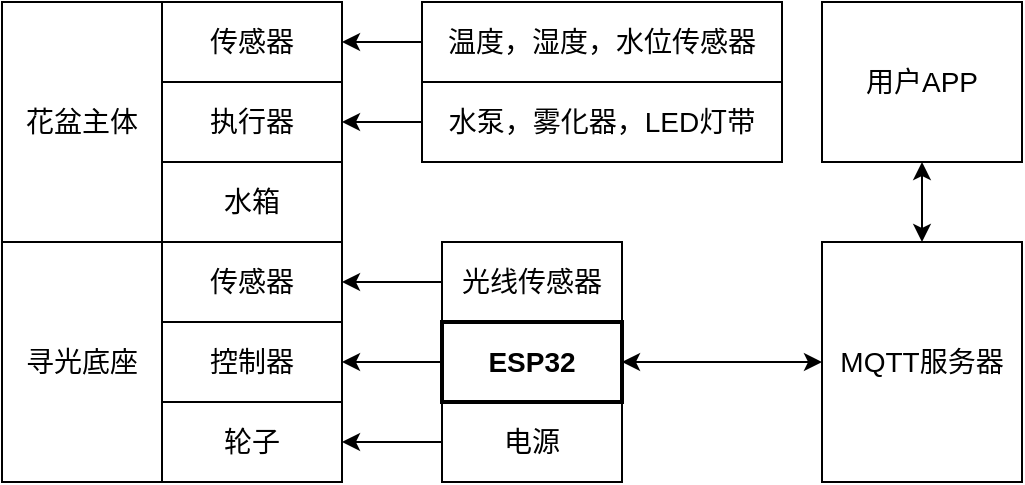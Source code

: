 <mxfile version="23.1.7" type="github">
  <diagram name="第 1 页" id="QzltlmnKEm246iEiQZjo">
    <mxGraphModel dx="1064" dy="597" grid="1" gridSize="10" guides="1" tooltips="1" connect="1" arrows="1" fold="1" page="1" pageScale="1" pageWidth="827" pageHeight="1169" math="0" shadow="0">
      <root>
        <mxCell id="0" />
        <mxCell id="1" parent="0" />
        <mxCell id="wUEQ0E5RzHqMdItDHSX1-1" value="&lt;font style=&quot;font-size: 14px;&quot;&gt;花盆主体&lt;/font&gt;" style="whiteSpace=wrap;html=1;resizeWidth=1;resizeHeight=1;autosize=0;" vertex="1" parent="1">
          <mxGeometry x="70" y="160" width="80" height="120" as="geometry" />
        </mxCell>
        <mxCell id="wUEQ0E5RzHqMdItDHSX1-2" value="&lt;font style=&quot;font-size: 14px;&quot;&gt;寻光底座&lt;/font&gt;" style="whiteSpace=wrap;html=1;" vertex="1" parent="1">
          <mxGeometry x="70" y="280" width="80" height="120" as="geometry" />
        </mxCell>
        <mxCell id="wUEQ0E5RzHqMdItDHSX1-3" value="传感器" style="whiteSpace=wrap;html=1;fontSize=14;" vertex="1" parent="1">
          <mxGeometry x="150" y="160" width="90" height="40" as="geometry" />
        </mxCell>
        <mxCell id="wUEQ0E5RzHqMdItDHSX1-4" value="执行器" style="whiteSpace=wrap;html=1;fontSize=14;" vertex="1" parent="1">
          <mxGeometry x="150" y="200" width="90" height="40" as="geometry" />
        </mxCell>
        <mxCell id="wUEQ0E5RzHqMdItDHSX1-5" value="水箱" style="whiteSpace=wrap;html=1;fontSize=14;" vertex="1" parent="1">
          <mxGeometry x="150" y="240" width="90" height="40" as="geometry" />
        </mxCell>
        <mxCell id="wUEQ0E5RzHqMdItDHSX1-6" value="传感器" style="whiteSpace=wrap;html=1;fontSize=14;" vertex="1" parent="1">
          <mxGeometry x="150" y="280" width="90" height="40" as="geometry" />
        </mxCell>
        <mxCell id="wUEQ0E5RzHqMdItDHSX1-7" value="控制器" style="whiteSpace=wrap;html=1;fontSize=14;" vertex="1" parent="1">
          <mxGeometry x="150" y="320" width="90" height="40" as="geometry" />
        </mxCell>
        <mxCell id="wUEQ0E5RzHqMdItDHSX1-8" value="轮子" style="whiteSpace=wrap;html=1;fontSize=14;" vertex="1" parent="1">
          <mxGeometry x="150" y="360" width="90" height="40" as="geometry" />
        </mxCell>
        <mxCell id="wUEQ0E5RzHqMdItDHSX1-12" style="edgeStyle=orthogonalEdgeStyle;rounded=0;orthogonalLoop=1;jettySize=auto;html=1;exitX=0;exitY=0.5;exitDx=0;exitDy=0;entryX=1;entryY=0.5;entryDx=0;entryDy=0;" edge="1" parent="1" source="wUEQ0E5RzHqMdItDHSX1-9" target="wUEQ0E5RzHqMdItDHSX1-7">
          <mxGeometry relative="1" as="geometry" />
        </mxCell>
        <mxCell id="wUEQ0E5RzHqMdItDHSX1-20" style="edgeStyle=orthogonalEdgeStyle;rounded=0;orthogonalLoop=1;jettySize=auto;html=1;entryX=0;entryY=0.5;entryDx=0;entryDy=0;startArrow=classic;startFill=1;" edge="1" parent="1" source="wUEQ0E5RzHqMdItDHSX1-9" target="wUEQ0E5RzHqMdItDHSX1-19">
          <mxGeometry relative="1" as="geometry" />
        </mxCell>
        <mxCell id="wUEQ0E5RzHqMdItDHSX1-14" style="edgeStyle=orthogonalEdgeStyle;rounded=0;orthogonalLoop=1;jettySize=auto;html=1;entryX=1;entryY=0.5;entryDx=0;entryDy=0;" edge="1" parent="1" source="wUEQ0E5RzHqMdItDHSX1-13" target="wUEQ0E5RzHqMdItDHSX1-4">
          <mxGeometry relative="1" as="geometry" />
        </mxCell>
        <mxCell id="wUEQ0E5RzHqMdItDHSX1-13" value="水泵，雾化器，LED灯带" style="whiteSpace=wrap;html=1;fontSize=14;" vertex="1" parent="1">
          <mxGeometry x="280" y="200" width="180" height="40" as="geometry" />
        </mxCell>
        <mxCell id="wUEQ0E5RzHqMdItDHSX1-16" style="edgeStyle=orthogonalEdgeStyle;rounded=0;orthogonalLoop=1;jettySize=auto;html=1;entryX=1;entryY=0.5;entryDx=0;entryDy=0;" edge="1" parent="1" source="wUEQ0E5RzHqMdItDHSX1-15" target="wUEQ0E5RzHqMdItDHSX1-6">
          <mxGeometry relative="1" as="geometry" />
        </mxCell>
        <mxCell id="wUEQ0E5RzHqMdItDHSX1-15" value="光线传感器" style="whiteSpace=wrap;html=1;fontSize=14;" vertex="1" parent="1">
          <mxGeometry x="290" y="280" width="90" height="40" as="geometry" />
        </mxCell>
        <mxCell id="wUEQ0E5RzHqMdItDHSX1-18" style="edgeStyle=orthogonalEdgeStyle;rounded=0;orthogonalLoop=1;jettySize=auto;html=1;entryX=1;entryY=0.5;entryDx=0;entryDy=0;" edge="1" parent="1" source="wUEQ0E5RzHqMdItDHSX1-17" target="wUEQ0E5RzHqMdItDHSX1-3">
          <mxGeometry relative="1" as="geometry" />
        </mxCell>
        <mxCell id="wUEQ0E5RzHqMdItDHSX1-17" value="温度，湿度，水位传感器" style="whiteSpace=wrap;html=1;fontSize=14;" vertex="1" parent="1">
          <mxGeometry x="280" y="160" width="180" height="40" as="geometry" />
        </mxCell>
        <mxCell id="wUEQ0E5RzHqMdItDHSX1-19" value="&lt;span style=&quot;font-size: 14px;&quot;&gt;MQTT服务器&lt;/span&gt;" style="whiteSpace=wrap;html=1;" vertex="1" parent="1">
          <mxGeometry x="480" y="280" width="100" height="120" as="geometry" />
        </mxCell>
        <mxCell id="wUEQ0E5RzHqMdItDHSX1-22" style="edgeStyle=orthogonalEdgeStyle;rounded=0;orthogonalLoop=1;jettySize=auto;html=1;entryX=0.5;entryY=0;entryDx=0;entryDy=0;startArrow=classic;startFill=1;" edge="1" parent="1" source="wUEQ0E5RzHqMdItDHSX1-21" target="wUEQ0E5RzHqMdItDHSX1-19">
          <mxGeometry relative="1" as="geometry" />
        </mxCell>
        <mxCell id="wUEQ0E5RzHqMdItDHSX1-21" value="&lt;span style=&quot;font-size: 14px;&quot;&gt;用户APP&lt;/span&gt;" style="whiteSpace=wrap;html=1;" vertex="1" parent="1">
          <mxGeometry x="480" y="160" width="100" height="80" as="geometry" />
        </mxCell>
        <mxCell id="wUEQ0E5RzHqMdItDHSX1-24" style="edgeStyle=orthogonalEdgeStyle;rounded=0;orthogonalLoop=1;jettySize=auto;html=1;exitX=0;exitY=0.5;exitDx=0;exitDy=0;entryX=1;entryY=0.5;entryDx=0;entryDy=0;" edge="1" parent="1" source="wUEQ0E5RzHqMdItDHSX1-23" target="wUEQ0E5RzHqMdItDHSX1-8">
          <mxGeometry relative="1" as="geometry" />
        </mxCell>
        <mxCell id="wUEQ0E5RzHqMdItDHSX1-23" value="电源" style="whiteSpace=wrap;html=1;fontSize=14;" vertex="1" parent="1">
          <mxGeometry x="290" y="360" width="90" height="40" as="geometry" />
        </mxCell>
        <mxCell id="wUEQ0E5RzHqMdItDHSX1-9" value="ESP32" style="whiteSpace=wrap;html=1;fontSize=14;fontStyle=1;strokeWidth=2;" vertex="1" parent="1">
          <mxGeometry x="290" y="320" width="90" height="40" as="geometry" />
        </mxCell>
      </root>
    </mxGraphModel>
  </diagram>
</mxfile>
